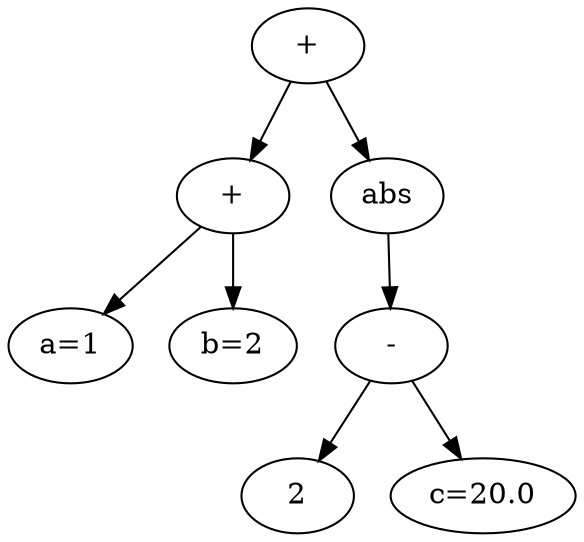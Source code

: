 digraph Exp { 
 

"1" [label="+"];
"2" [label="+"];
"3" [label="abs"];
"1" -> "2";
"1" -> "3";
"4" [label="a=1"];
"5" [label="b=2"];
"2" -> "4";
"2" -> "5";
"6" [label="-"];
"3" -> "6";
"7" [label="2"];
"8" [label="c=20.0"];
"6" -> "7";
"6" -> "8";
}
